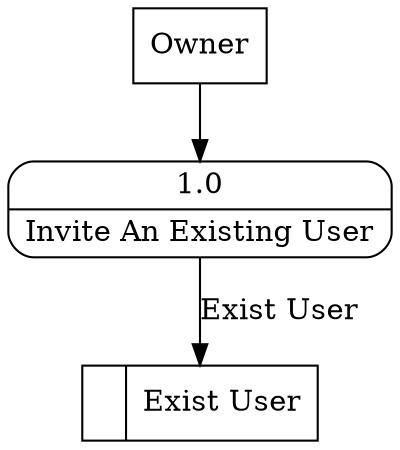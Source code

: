 digraph dfd2{ 
node[shape=record]
200 [label="<f0>  |<f1> Exist User " ];
201 [label="Owner" shape=box];
202 [label="{<f0> 1.0|<f1> Invite An Existing User }" shape=Mrecord];
201 -> 202
202 -> 200 [label="Exist User"]
}